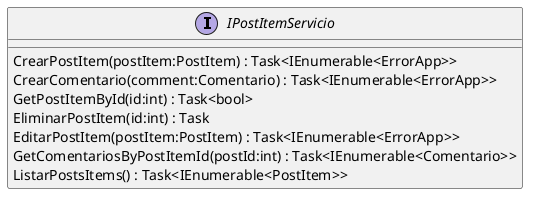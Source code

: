 @startuml
interface IPostItemServicio {
    CrearPostItem(postItem:PostItem) : Task<IEnumerable<ErrorApp>>
    CrearComentario(comment:Comentario) : Task<IEnumerable<ErrorApp>>
    GetPostItemById(id:int) : Task<bool>
    EliminarPostItem(id:int) : Task
    EditarPostItem(postItem:PostItem) : Task<IEnumerable<ErrorApp>>
    GetComentariosByPostItemId(postId:int) : Task<IEnumerable<Comentario>>
    ListarPostsItems() : Task<IEnumerable<PostItem>>
}
@enduml
